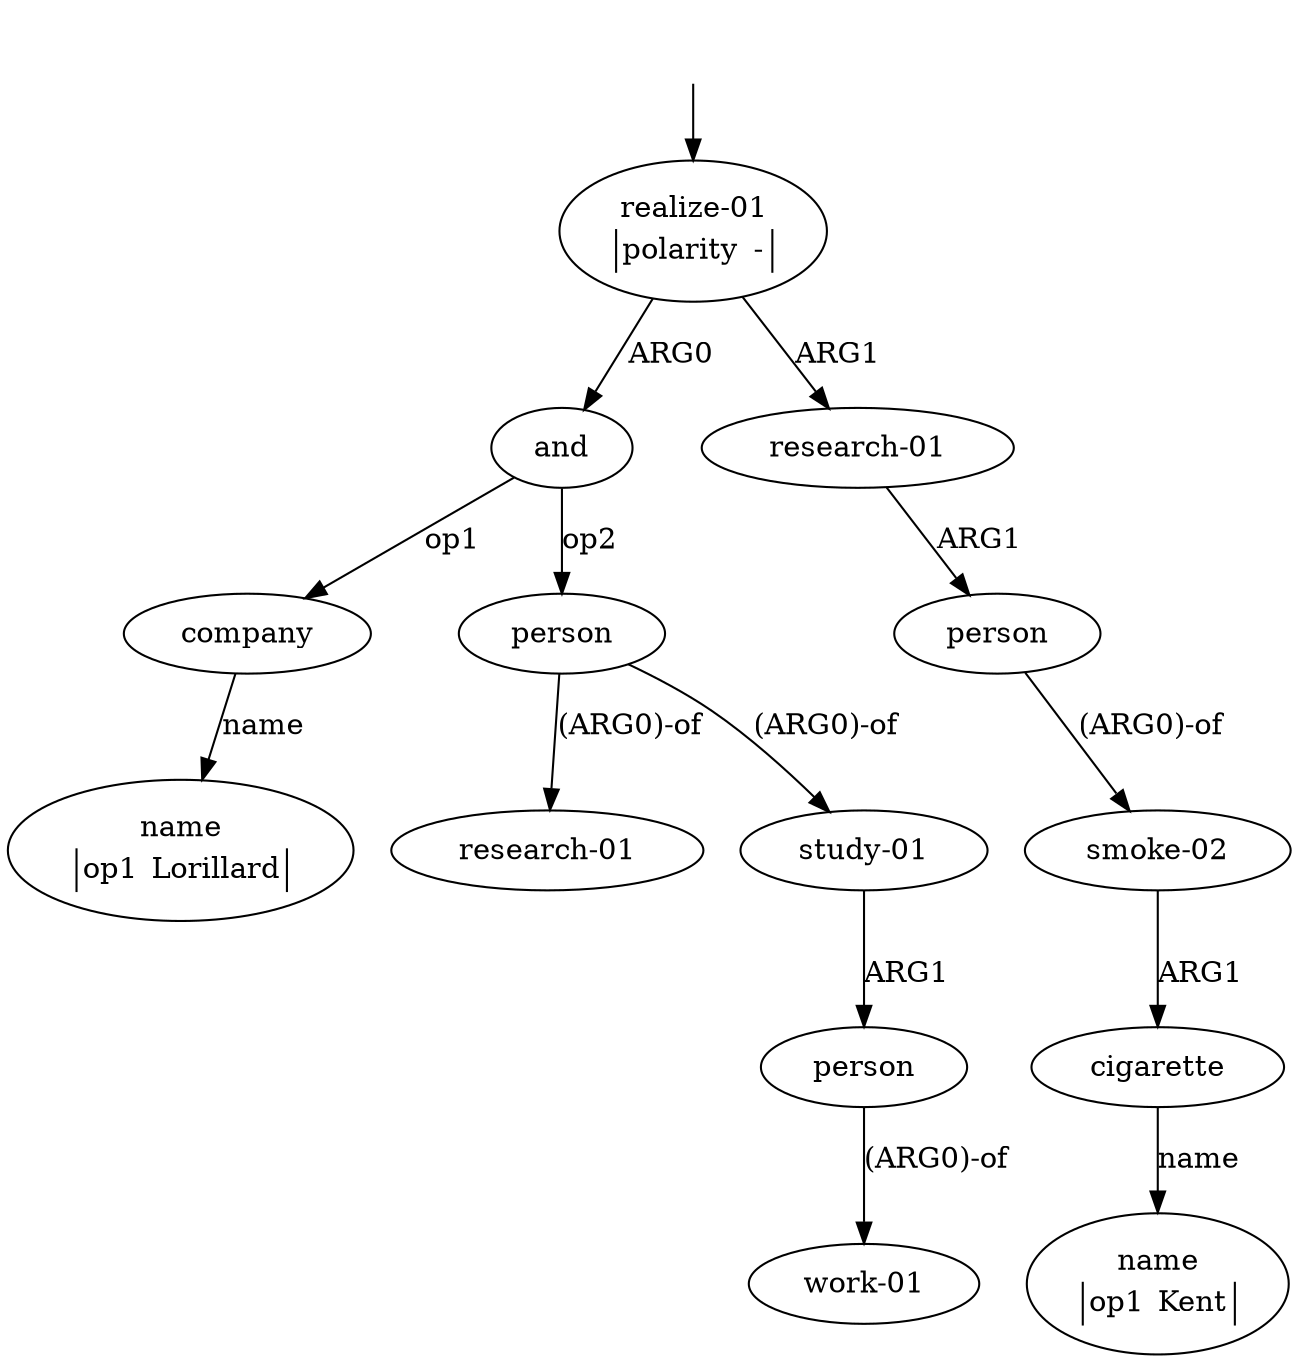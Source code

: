 digraph "20003008" {
  top [ style=invis ];
  top -> 0;
  0 [ label=<<table align="center" border="0" cellspacing="0"><tr><td colspan="2">realize-01</td></tr><tr><td sides="l" border="1" align="left">polarity</td><td sides="r" border="1" align="left">-</td></tr></table>> ];
  1 [ label=<<table align="center" border="0" cellspacing="0"><tr><td colspan="2">and</td></tr></table>> ];
  2 [ label=<<table align="center" border="0" cellspacing="0"><tr><td colspan="2">company</td></tr></table>> ];
  3 [ label=<<table align="center" border="0" cellspacing="0"><tr><td colspan="2">name</td></tr><tr><td sides="l" border="1" align="left">op1</td><td sides="r" border="1" align="left">Lorillard</td></tr></table>> ];
  4 [ label=<<table align="center" border="0" cellspacing="0"><tr><td colspan="2">person</td></tr></table>> ];
  5 [ label=<<table align="center" border="0" cellspacing="0"><tr><td colspan="2">research-01</td></tr></table>> ];
  6 [ label=<<table align="center" border="0" cellspacing="0"><tr><td colspan="2">study-01</td></tr></table>> ];
  7 [ label=<<table align="center" border="0" cellspacing="0"><tr><td colspan="2">person</td></tr></table>> ];
  8 [ label=<<table align="center" border="0" cellspacing="0"><tr><td colspan="2">work-01</td></tr></table>> ];
  9 [ label=<<table align="center" border="0" cellspacing="0"><tr><td colspan="2">research-01</td></tr></table>> ];
  10 [ label=<<table align="center" border="0" cellspacing="0"><tr><td colspan="2">person</td></tr></table>> ];
  11 [ label=<<table align="center" border="0" cellspacing="0"><tr><td colspan="2">smoke-02</td></tr></table>> ];
  12 [ label=<<table align="center" border="0" cellspacing="0"><tr><td colspan="2">cigarette</td></tr></table>> ];
  13 [ label=<<table align="center" border="0" cellspacing="0"><tr><td colspan="2">name</td></tr><tr><td sides="l" border="1" align="left">op1</td><td sides="r" border="1" align="left">Kent</td></tr></table>> ];
  4 -> 5 [ label="(ARG0)-of" ];
  6 -> 7 [ label="ARG1" ];
  10 -> 11 [ label="(ARG0)-of" ];
  12 -> 13 [ label="name" ];
  1 -> 2 [ label="op1" ];
  9 -> 10 [ label="ARG1" ];
  1 -> 4 [ label="op2" ];
  0 -> 1 [ label="ARG0" ];
  4 -> 6 [ label="(ARG0)-of" ];
  11 -> 12 [ label="ARG1" ];
  0 -> 9 [ label="ARG1" ];
  2 -> 3 [ label="name" ];
  7 -> 8 [ label="(ARG0)-of" ];
}

